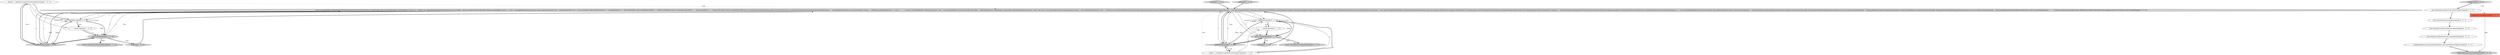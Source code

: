 digraph {
0 [style = filled, label = "String s = ((Build)run).getBuiltOnStr()@@@33@@@['1', '0', '0']", fillcolor = white, shape = ellipse image = "AAA0AAABBB1BBB"];
2 [style = filled, label = "return new Graph(getLastBuildTime(),500,400){@Override protected JFreeChart createGraph(){class ChartLabel{public ChartLabel(Run r){this.run = r}public int compareTo(ChartLabel that){return this.run.number - that.run.number}@Override public boolean equals(Object o){if (o == null || !.isAssignableFrom(o.getClass())) {return false}ChartLabel that = (ChartLabel)oreturn run == that.run}public Color getColor(){Result r = run.getResult()if (r == Result.FAILURE) return ColorPalette.REDif (r == Result.UNSTABLE) return ColorPalette.YELLOWif (r == Result.ABORTED || r == Result.NOT_BUILT) return ColorPalette.GREYreturn ColorPalette.BLUE}@Override public int hashCode(){return run.hashCode()}@Override public String toString(){String l = run.getDisplayName()if (run instanceof Build) {String s = ((Build)run).getBuiltOnStr()if (s != null) l += ' ' + s}return l}}DataSetBuilder<String,ChartLabel> data = new DataSetBuilder<String,ChartLabel>()for (Run r : getNewBuilds()){if (r.isBuilding()) continuedata.add(((double)r.getDuration()) / (1000 * 60),\"min\",new ChartLabel(r))}final CategoryDataset dataset = data.build()final JFreeChart chart = ChartFactory.createStackedAreaChart(null,null,Messages.Job_minutes(),dataset,PlotOrientation.VERTICAL,false,true,false)chart.setBackgroundPaint(Color.white)final CategoryPlot plot = chart.getCategoryPlot()plot.setBackgroundPaint(Color.WHITE)plot.setOutlinePaint(null)plot.setForegroundAlpha(0.8f)plot.setRangeGridlinesVisible(true)plot.setRangeGridlinePaint(Color.black)CategoryAxis domainAxis = new ShiftedCategoryAxis(null)plot.setDomainAxis(domainAxis)domainAxis.setCategoryLabelPositions(CategoryLabelPositions.UP_90)domainAxis.setLowerMargin(0.0)domainAxis.setUpperMargin(0.0)domainAxis.setCategoryMargin(0.0)final NumberAxis rangeAxis = (NumberAxis)plot.getRangeAxis()ChartUtil.adjustChebyshev(dataset,rangeAxis)rangeAxis.setStandardTickUnits(NumberAxis.createIntegerTickUnits())StackedAreaRenderer ar = new StackedAreaRenderer2(){@Override public Paint getItemPaint(int row,int column){ChartLabel key = (ChartLabel)dataset.getColumnKey(column)return key.getColor()}@Override public String generateURL(CategoryDataset dataset,int row,int column){ChartLabel label = (ChartLabel)dataset.getColumnKey(column)return String.valueOf(label.run.number)}@Override public String generateToolTip(CategoryDataset dataset,int row,int column){ChartLabel label = (ChartLabel)dataset.getColumnKey(column)return label.run.getDisplayName() + \" : \" + label.run.getDurationString()}}plot.setRenderer(ar)plot.setInsets(new RectangleInsets(0,0,0,5.0))return chart}}@@@3@@@['1', '1', '0']", fillcolor = lightgray, shape = ellipse image = "AAA0AAABBB1BBB"];
22 [style = filled, label = "plot.setRangeGridlinePaint(Color.black)@@@6@@@['0', '0', '1']", fillcolor = white, shape = ellipse image = "AAA0AAABBB3BBB"];
18 [style = filled, label = "plot.setOutlinePaint(null)@@@4@@@['0', '0', '1']", fillcolor = white, shape = ellipse image = "AAA0AAABBB3BBB"];
4 [style = filled, label = "l += ' ' + s@@@34@@@['1', '0', '0']", fillcolor = white, shape = ellipse image = "AAA0AAABBB1BBB"];
11 [style = filled, label = "l += ' ' + s@@@34@@@['0', '1', '0']", fillcolor = white, shape = ellipse image = "AAA0AAABBB2BBB"];
5 [style = filled, label = "s != null@@@34@@@['1', '0', '0']", fillcolor = white, shape = diamond image = "AAA0AAABBB1BBB"];
24 [style = filled, label = "plot.setRangeGridlinesVisible(true)@@@5@@@['0', '0', '1']", fillcolor = white, shape = ellipse image = "AAA0AAABBB3BBB"];
23 [style = filled, label = "configurePlot['0', '0', '1']", fillcolor = lightgray, shape = diamond image = "AAA0AAABBB3BBB"];
13 [style = filled, label = "s != null@@@34@@@['0', '1', '0']", fillcolor = white, shape = diamond image = "AAA0AAABBB2BBB"];
20 [style = filled, label = "plot.setBackgroundPaint(Color.WHITE)@@@3@@@['0', '0', '1']", fillcolor = white, shape = ellipse image = "AAA0AAABBB3BBB"];
10 [style = filled, label = "String s = ((Build)run).getBuiltOnStr()@@@33@@@['0', '1', '0']", fillcolor = white, shape = ellipse image = "AAA0AAABBB2BBB"];
12 [style = filled, label = "return l@@@36@@@['0', '1', '0']", fillcolor = lightgray, shape = ellipse image = "AAA0AAABBB2BBB"];
16 [style = filled, label = "return ColorPalette.BLUE@@@25@@@['0', '1', '0']", fillcolor = lightgray, shape = ellipse image = "AAA0AAABBB2BBB"];
8 [style = filled, label = "toString['1', '0', '0']", fillcolor = lightgray, shape = diamond image = "AAA0AAABBB1BBB"];
15 [style = filled, label = "getColor['0', '1', '0']", fillcolor = lightgray, shape = diamond image = "AAA0AAABBB2BBB"];
19 [style = filled, label = "configureRenderer((LineAndShapeRenderer)plot.getRenderer())@@@7@@@['0', '0', '1']", fillcolor = white, shape = ellipse image = "AAA0AAABBB3BBB"];
1 [style = filled, label = "getBuildTimeGraph['1', '0', '0']", fillcolor = lightgray, shape = diamond image = "AAA0AAABBB1BBB"];
6 [style = filled, label = "getColor['1', '0', '0']", fillcolor = lightgray, shape = diamond image = "AAA0AAABBB1BBB"];
9 [style = filled, label = "getBuildTimeGraph['0', '1', '0']", fillcolor = lightgray, shape = diamond image = "AAA0AAABBB2BBB"];
3 [style = filled, label = "return l@@@36@@@['1', '0', '0']", fillcolor = lightgray, shape = ellipse image = "AAA0AAABBB1BBB"];
17 [style = filled, label = "CategoryPlot plot@@@2@@@['0', '0', '1']", fillcolor = tomato, shape = box image = "AAA0AAABBB3BBB"];
21 [style = filled, label = "configureDomainAxis(plot)@@@8@@@['0', '0', '1']", fillcolor = lightgray, shape = ellipse image = "AAA0AAABBB3BBB"];
14 [style = filled, label = "toString['0', '1', '0']", fillcolor = lightgray, shape = diamond image = "AAA0AAABBB2BBB"];
7 [style = filled, label = "return ColorPalette.BLUE@@@25@@@['1', '0', '0']", fillcolor = lightgray, shape = ellipse image = "AAA0AAABBB1BBB"];
0->2 [style = dotted, label="true"];
0->4 [style = solid, label="s"];
10->2 [style = dotted, label="true"];
22->19 [style = bold, label=""];
2->3 [style = solid, label="l"];
3->7 [style = dotted, label="false"];
12->16 [style = dotted, label="false"];
10->13 [style = solid, label="s"];
9->13 [style = dotted, label="false"];
5->3 [style = dotted, label="false"];
11->12 [style = bold, label=""];
2->13 [style = solid, label="o"];
1->0 [style = dotted, label="true"];
17->21 [style = solid, label="plot"];
18->24 [style = bold, label=""];
10->9 [style = bold, label=""];
12->14 [style = bold, label=""];
2->9 [style = solid, label="o"];
20->18 [style = bold, label=""];
9->13 [style = dotted, label="true"];
13->11 [style = dotted, label="true"];
9->13 [style = bold, label=""];
9->2 [style = bold, label=""];
3->8 [style = dotted, label="true"];
4->3 [style = solid, label="l"];
5->4 [style = dotted, label="true"];
11->12 [style = solid, label="l"];
2->12 [style = solid, label="l"];
13->12 [style = dotted, label="false"];
12->2 [style = dotted, label="true"];
3->7 [style = bold, label=""];
0->1 [style = bold, label=""];
15->2 [style = bold, label=""];
5->4 [style = bold, label=""];
9->10 [style = dotted, label="true"];
2->1 [style = solid, label="o"];
3->1 [style = bold, label=""];
6->2 [style = bold, label=""];
12->16 [style = bold, label=""];
2->1 [style = solid, label="r"];
12->9 [style = bold, label=""];
24->22 [style = bold, label=""];
19->21 [style = bold, label=""];
2->9 [style = solid, label="r"];
2->9 [style = bold, label=""];
13->11 [style = bold, label=""];
1->3 [style = bold, label=""];
8->2 [style = bold, label=""];
13->12 [style = bold, label=""];
2->3 [style = solid, label="r"];
23->17 [style = dotted, label="true"];
1->5 [style = dotted, label="true"];
10->13 [style = bold, label=""];
2->5 [style = solid, label="r"];
1->5 [style = dotted, label="false"];
3->2 [style = dotted, label="true"];
2->1 [style = bold, label=""];
23->20 [style = bold, label=""];
3->8 [style = bold, label=""];
12->14 [style = dotted, label="true"];
14->2 [style = bold, label=""];
2->12 [style = solid, label="r"];
5->3 [style = bold, label=""];
0->5 [style = bold, label=""];
10->11 [style = solid, label="s"];
4->3 [style = bold, label=""];
1->2 [style = bold, label=""];
0->5 [style = solid, label="s"];
2->13 [style = solid, label="r"];
2->5 [style = solid, label="o"];
9->12 [style = bold, label=""];
9->10 [style = bold, label=""];
1->0 [style = bold, label=""];
1->5 [style = bold, label=""];
}
